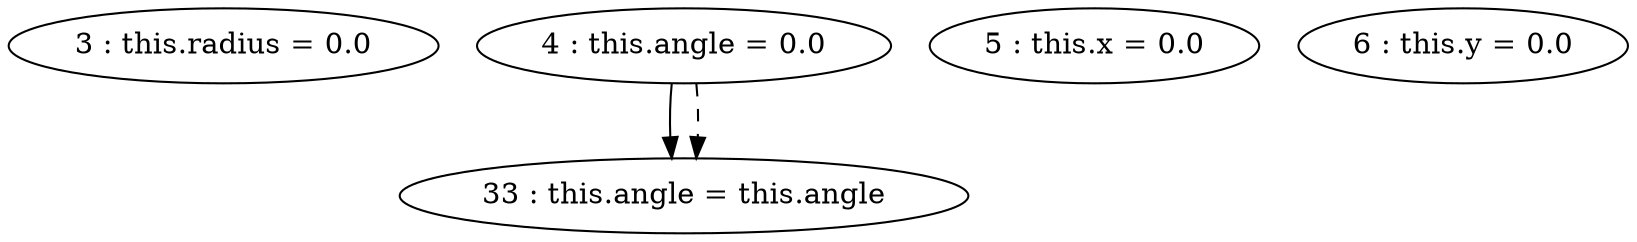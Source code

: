 digraph G {
"3 : this.radius = 0.0"
"4 : this.angle = 0.0"
"4 : this.angle = 0.0" -> "33 : this.angle = this.angle"
"4 : this.angle = 0.0" -> "33 : this.angle = this.angle" [style=dashed]
"5 : this.x = 0.0"
"6 : this.y = 0.0"
"33 : this.angle = this.angle"
}